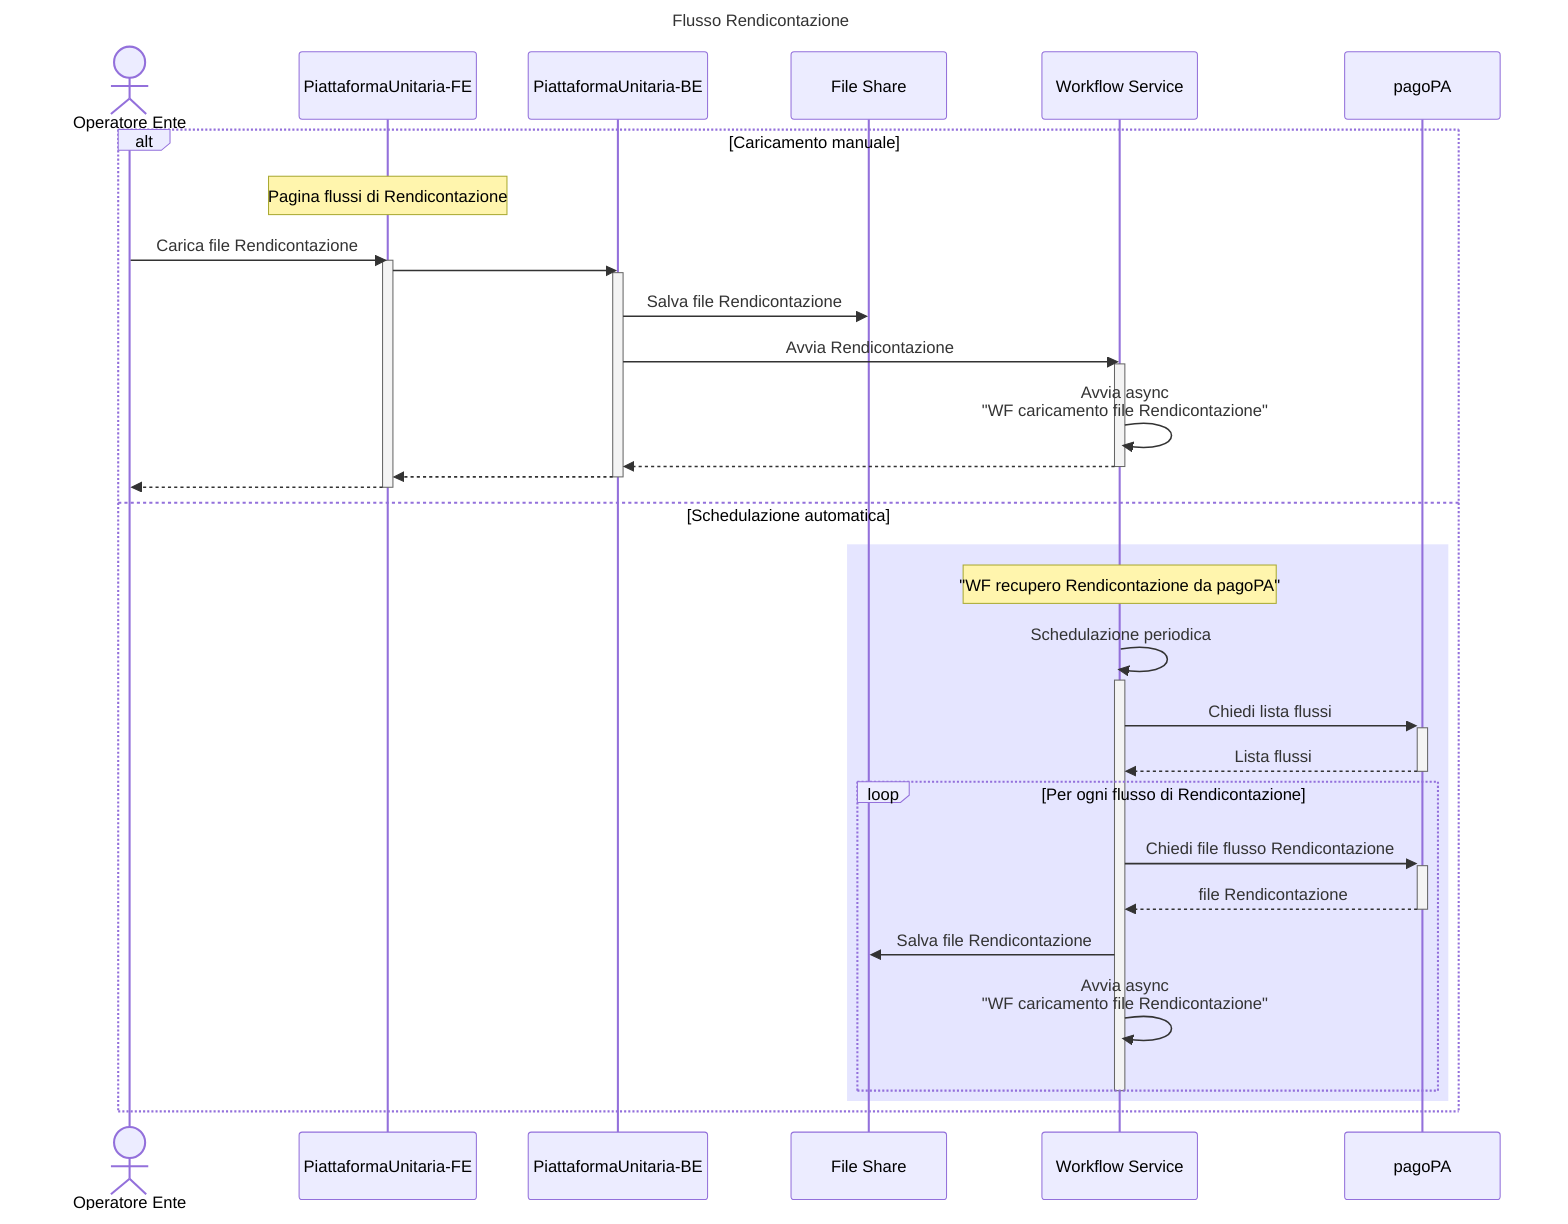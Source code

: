 ---
title: Flusso Rendicontazione
---
sequenceDiagram
    actor USER as Operatore Ente
    participant PU-FE as PiattaformaUnitaria-FE
    participant PU-BE as PiattaformaUnitaria-BE
    participant FS as File Share
    participant WF as Workflow Service
    participant PAGOPA as pagoPA

    alt Caricamento manuale
        note over PU-FE: Pagina flussi di Rendicontazione
        USER ->> PU-FE: Carica file Rendicontazione

        activate PU-FE
            PU-FE ->> PU-BE: #

            activate PU-BE
                PU-BE ->> FS: Salva file Rendicontazione
                PU-BE ->> WF: Avvia Rendicontazione

                activate WF
                    WF ->>WF: Avvia async<BR />"WF caricamento file Rendicontazione"
                    WF -->> PU-BE: #
                deactivate WF

                PU-BE -->> PU-FE: #
            deactivate PU-BE

            PU-FE -->> USER: #
        deactivate PU-FE
    else Schedulazione automatica
        rect rgba(0, 0, 255, .1)
            note over WF: "WF recupero Rendicontazione da pagoPA"
            WF ->> WF : Schedulazione periodica

            activate WF
                WF ->>+ PAGOPA: Chiedi lista flussi
                PAGOPA -->>- WF: Lista flussi

                loop Per ogni flusso di Rendicontazione
                    WF ->>+ PAGOPA: Chiedi file flusso Rendicontazione
                    PAGOPA -->>- WF: file Rendicontazione
                    WF ->> FS: Salva file Rendicontazione

                    WF ->> WF : Avvia async<BR />"WF caricamento file Rendicontazione"
                end
            deactivate WF
        end

    end